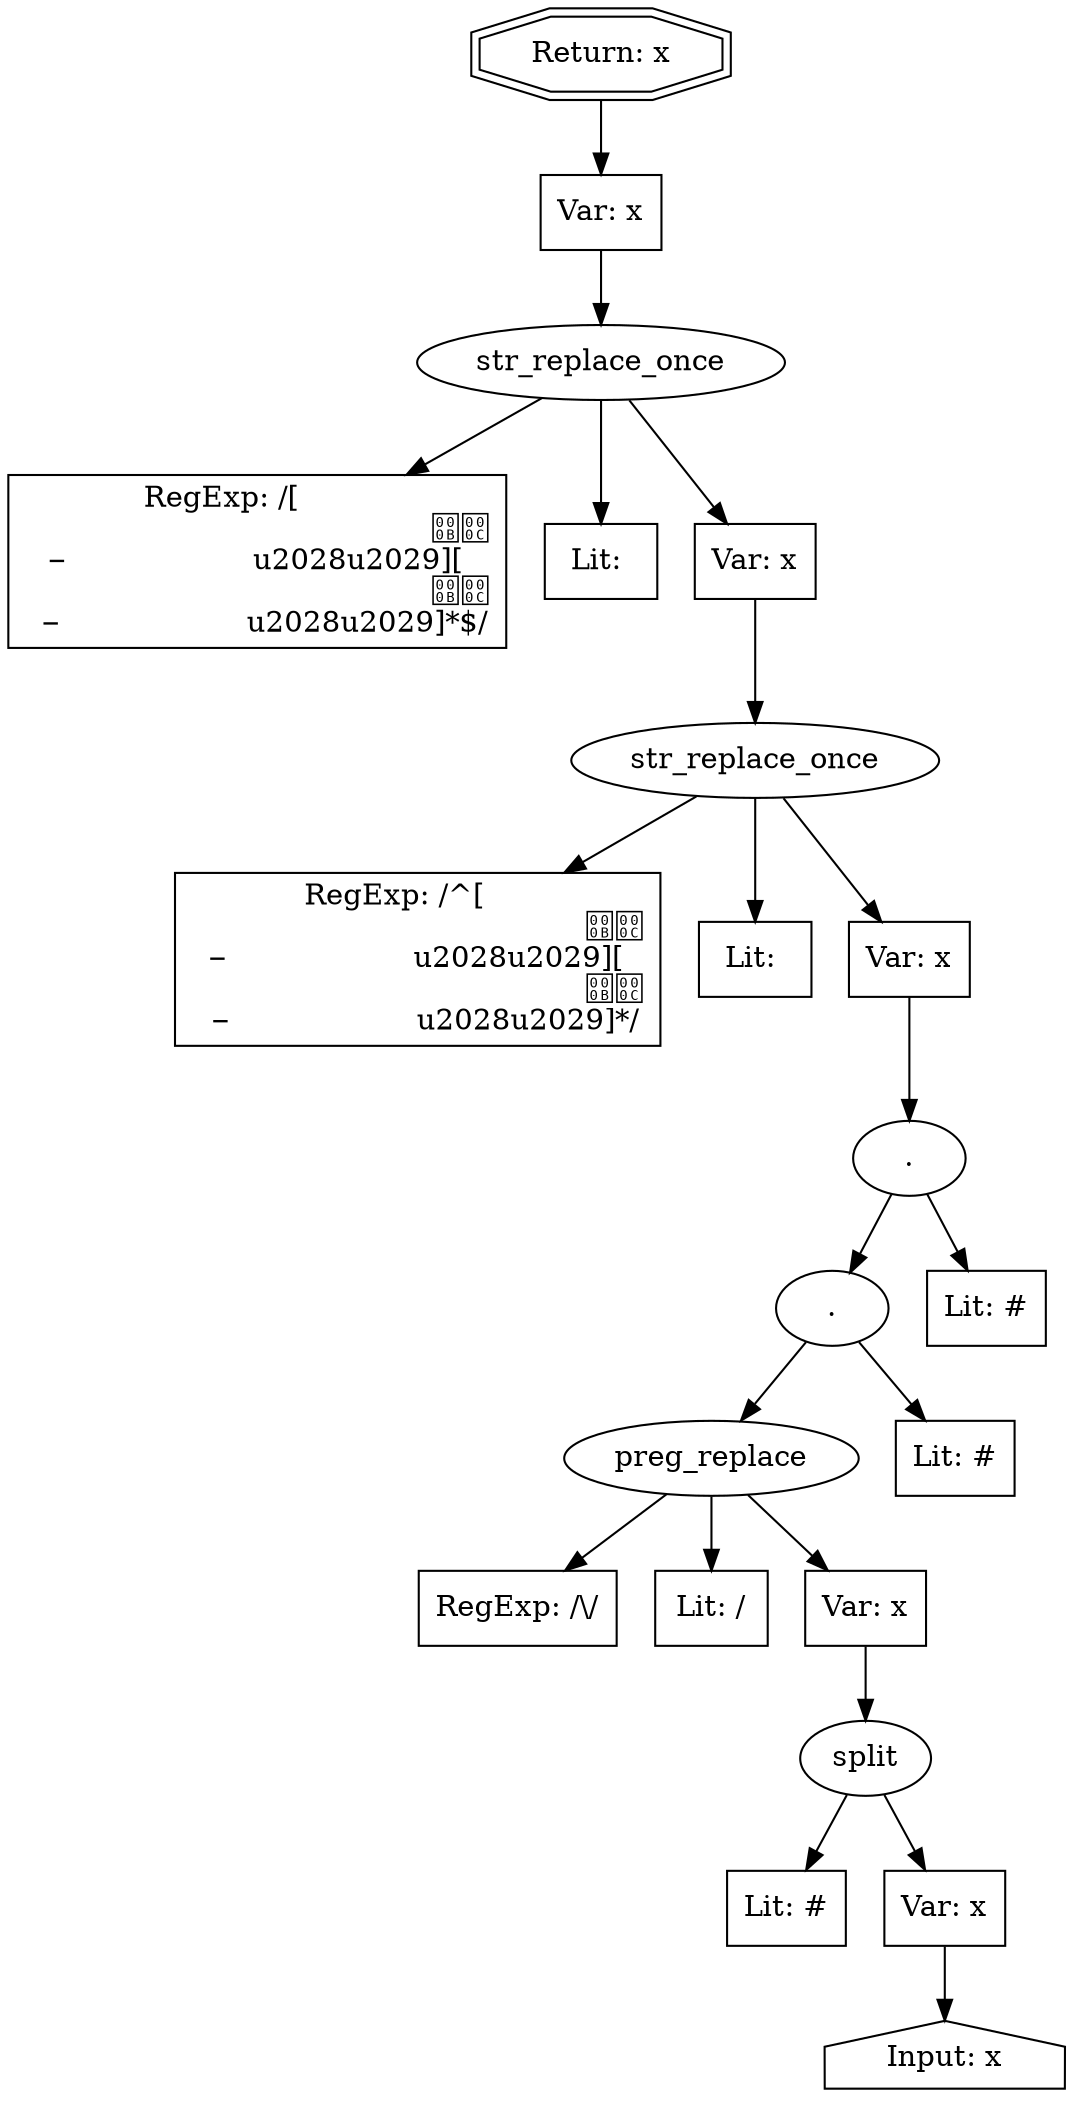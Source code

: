 // Finding: 63a9b158-c054-4d19-b3ed-fc65b228cf02
// Finding.url: https://areena.example164.com/tv/ohjelmat/dokumentit##"></iframe></style></script></object></embed></textarea><img src=x onerror=taintfoxLog('88c9896269c941f69f880821c0d0eb22')><!--/*
// Finding.parentloc: https://areena.example164.com/tv/ohjelmat/dokumentit##"></iframe></style></script></object></embed></textarea><img src=x onerror=taintfoxLog('88c9896269c941f69f880821c0d0eb22')><!--/*
// Finding.domain: areena.example164.com
// Finding.base_domain: example164.com
// Finding.source: location.href
// Finding.sink: insertAdjacentHTML
// Sanitizer.score: 3
// Sanitizer.name: s/<
// Sanitizer.location: https://areena.example164.com/awp-assets/generated/vendors~main-bundle.js?checksum=1185f54cdfa7374596523e880b6f61367f734d2f401aa08f64fdaebf1a488d5d - s/<:8:125154
// Finding.begin: 1784
// Finding.end: 1790
// Finding.original_uuid: 3f77e808-84b5-47b1-a370-4bc631b49af8
// Finding.TwentyFiveMillionFlowsId: -446461581
// Finding.script: https://areena.example164.com/awp-assets/generated/main-bundle.js?checksum=b4d09f398ca0d2466fd16b152c3d7cd2ca2d0a76773c27b34f685c4cf6b34e26
// Finding.line: 1
// Exploit.uuid: 88c98962-69c9-41f6-9f88-0821c0d0eb22
// Exploit.success: false
// Exploit.status: validated
// Exploit.method: C
// Exploit.type: html
// Exploit.token: attribute
// Exploit.content: href
// Exploit.quote_type: "
// Exploit.tag: a
// Exploit.break_out: #"></iframe></style></script></object></embed></textarea><img src=x onerror=
// Exploit.break_in: ><!--/*
// Exploit.payload: #"></iframe></style></script></object></embed></textarea><img src=x onerror=taintfoxLog(1)><!--/*
// Exploit.begin_taint_url: 0
// Exploit.end_taint_url: 6
// Exploit.replace_begin_url: 44
// Exploit.replace_end_url: 44
// Exploit.replace_begin_param: 662
// Exploit.replace_end_param: 662
// Issues.LargestEncodeAttrStringChain: 0
// Issues.LargestTextFragmentEncodeChainLength: 0
// Issues.HasApproximation: false
// Issues.HasMissingImplementation: false
// Issues.HasInfiniteRegexWithFunctionReplacer: false
// Issues.MergedSplitAndJoins: false
// Issues.HasUrlInRhsOfReplace: false
// Issues.HasUrlInLhsOfReplace: false
// Issues.HasCookieValueInLhsOfreplace: false
// Issues.HasCookieValueInRhsOfreplace: false
// Issues.HasCookieValueInMatchPattern: false
// Issues.HasCookieValueInExecPattern: false
// Issues.RemovedLRConcats: false
// Issues.RemovedReplaceArtifacts: false
// Issues.HasUrlInMatchPattern: false
// Issues.HasUrlInExecPattern: false
// Issues.RemovedNOPreplaces: false
// Issues.Known_sanitizer: false
// DepGraph.hash: -1435926086
// DepGraph.sanitizer_hash: -1435926086

digraph cfg {
n0 [shape=house, label="Input: x"];
n1 [shape=ellipse, label="split"];
n2 [shape=box, label="Lit: #"];
n3 [shape=box, label="Var: x"];
n4 [shape=ellipse, label="preg_replace"];
n5 [shape=box, label="RegExp: /\\/"];
n6 [shape=box, label="Lit: /"];
n7 [shape=box, label="Var: x"];
n8 [shape=ellipse, label="."];
n9 [shape=box, label="Lit: #"];
n10 [shape=ellipse, label="."];
n11 [shape=box, label="Lit: #"];
n12 [shape=ellipse, label="str_replace_once"];
n13 [shape=box, label="RegExp: /^[	\n\r                　\u2028\u2029﻿][	\n\r                　\u2028\u2029﻿]*/"];
n14 [shape=box, label="Lit: "];
n15 [shape=box, label="Var: x"];
n16 [shape=ellipse, label="str_replace_once"];
n17 [shape=box, label="RegExp: /[	\n\r                　\u2028\u2029﻿][	\n\r                　\u2028\u2029﻿]*$/"];
n18 [shape=box, label="Lit: "];
n19 [shape=box, label="Var: x"];
n20 [shape=box, label="Var: x"];
n21 [shape=doubleoctagon, label="Return: x"];
n3 -> n0;
n1 -> n2;
n1 -> n3;
n7 -> n1;
n4 -> n5;
n4 -> n6;
n4 -> n7;
n8 -> n9;
n8 -> n4;
n10 -> n8;
n10 -> n11;
n15 -> n10;
n12 -> n13;
n12 -> n14;
n12 -> n15;
n19 -> n12;
n16 -> n17;
n16 -> n18;
n16 -> n19;
n20 -> n16;
n21 -> n20;
}